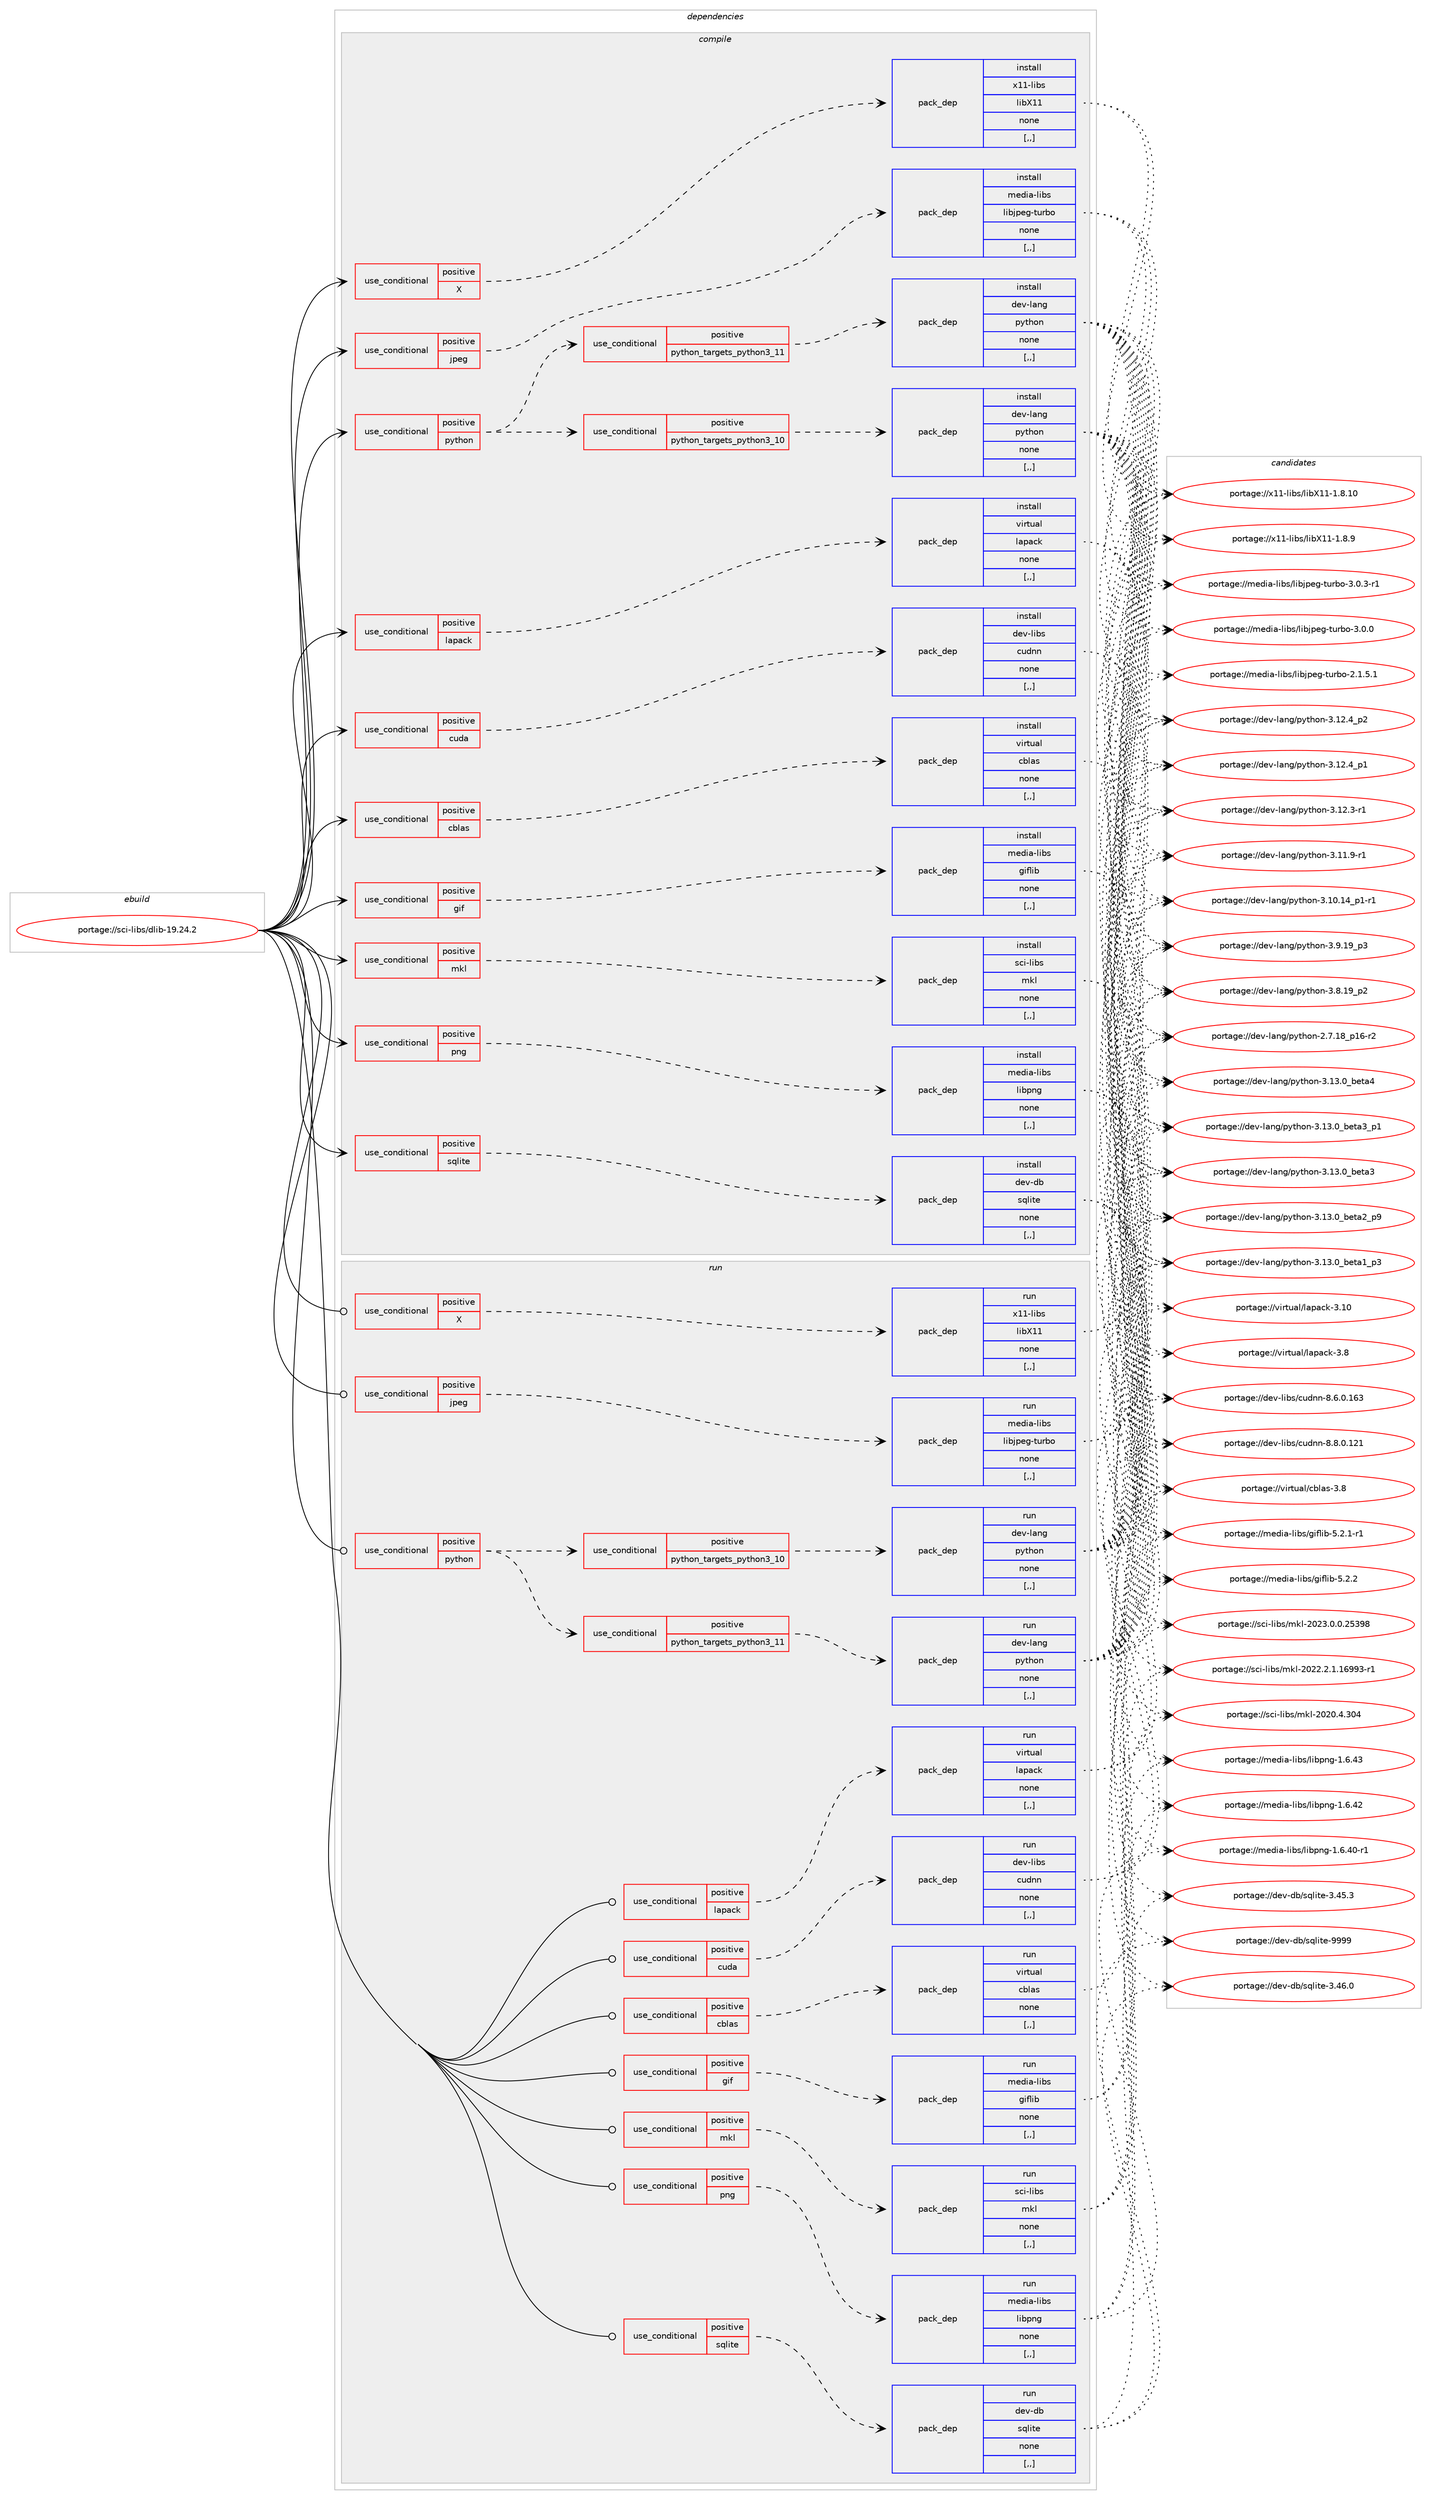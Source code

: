 digraph prolog {

# *************
# Graph options
# *************

newrank=true;
concentrate=true;
compound=true;
graph [rankdir=LR,fontname=Helvetica,fontsize=10,ranksep=1.5];#, ranksep=2.5, nodesep=0.2];
edge  [arrowhead=vee];
node  [fontname=Helvetica,fontsize=10];

# **********
# The ebuild
# **********

subgraph cluster_leftcol {
color=gray;
label=<<i>ebuild</i>>;
id [label="portage://sci-libs/dlib-19.24.2", color=red, width=4, href="../sci-libs/dlib-19.24.2.svg"];
}

# ****************
# The dependencies
# ****************

subgraph cluster_midcol {
color=gray;
label=<<i>dependencies</i>>;
subgraph cluster_compile {
fillcolor="#eeeeee";
style=filled;
label=<<i>compile</i>>;
subgraph cond106077 {
dependency401581 [label=<<TABLE BORDER="0" CELLBORDER="1" CELLSPACING="0" CELLPADDING="4"><TR><TD ROWSPAN="3" CELLPADDING="10">use_conditional</TD></TR><TR><TD>positive</TD></TR><TR><TD>X</TD></TR></TABLE>>, shape=none, color=red];
subgraph pack292654 {
dependency401582 [label=<<TABLE BORDER="0" CELLBORDER="1" CELLSPACING="0" CELLPADDING="4" WIDTH="220"><TR><TD ROWSPAN="6" CELLPADDING="30">pack_dep</TD></TR><TR><TD WIDTH="110">install</TD></TR><TR><TD>x11-libs</TD></TR><TR><TD>libX11</TD></TR><TR><TD>none</TD></TR><TR><TD>[,,]</TD></TR></TABLE>>, shape=none, color=blue];
}
dependency401581:e -> dependency401582:w [weight=20,style="dashed",arrowhead="vee"];
}
id:e -> dependency401581:w [weight=20,style="solid",arrowhead="vee"];
subgraph cond106078 {
dependency401583 [label=<<TABLE BORDER="0" CELLBORDER="1" CELLSPACING="0" CELLPADDING="4"><TR><TD ROWSPAN="3" CELLPADDING="10">use_conditional</TD></TR><TR><TD>positive</TD></TR><TR><TD>cblas</TD></TR></TABLE>>, shape=none, color=red];
subgraph pack292655 {
dependency401584 [label=<<TABLE BORDER="0" CELLBORDER="1" CELLSPACING="0" CELLPADDING="4" WIDTH="220"><TR><TD ROWSPAN="6" CELLPADDING="30">pack_dep</TD></TR><TR><TD WIDTH="110">install</TD></TR><TR><TD>virtual</TD></TR><TR><TD>cblas</TD></TR><TR><TD>none</TD></TR><TR><TD>[,,]</TD></TR></TABLE>>, shape=none, color=blue];
}
dependency401583:e -> dependency401584:w [weight=20,style="dashed",arrowhead="vee"];
}
id:e -> dependency401583:w [weight=20,style="solid",arrowhead="vee"];
subgraph cond106079 {
dependency401585 [label=<<TABLE BORDER="0" CELLBORDER="1" CELLSPACING="0" CELLPADDING="4"><TR><TD ROWSPAN="3" CELLPADDING="10">use_conditional</TD></TR><TR><TD>positive</TD></TR><TR><TD>cuda</TD></TR></TABLE>>, shape=none, color=red];
subgraph pack292656 {
dependency401586 [label=<<TABLE BORDER="0" CELLBORDER="1" CELLSPACING="0" CELLPADDING="4" WIDTH="220"><TR><TD ROWSPAN="6" CELLPADDING="30">pack_dep</TD></TR><TR><TD WIDTH="110">install</TD></TR><TR><TD>dev-libs</TD></TR><TR><TD>cudnn</TD></TR><TR><TD>none</TD></TR><TR><TD>[,,]</TD></TR></TABLE>>, shape=none, color=blue];
}
dependency401585:e -> dependency401586:w [weight=20,style="dashed",arrowhead="vee"];
}
id:e -> dependency401585:w [weight=20,style="solid",arrowhead="vee"];
subgraph cond106080 {
dependency401587 [label=<<TABLE BORDER="0" CELLBORDER="1" CELLSPACING="0" CELLPADDING="4"><TR><TD ROWSPAN="3" CELLPADDING="10">use_conditional</TD></TR><TR><TD>positive</TD></TR><TR><TD>gif</TD></TR></TABLE>>, shape=none, color=red];
subgraph pack292657 {
dependency401588 [label=<<TABLE BORDER="0" CELLBORDER="1" CELLSPACING="0" CELLPADDING="4" WIDTH="220"><TR><TD ROWSPAN="6" CELLPADDING="30">pack_dep</TD></TR><TR><TD WIDTH="110">install</TD></TR><TR><TD>media-libs</TD></TR><TR><TD>giflib</TD></TR><TR><TD>none</TD></TR><TR><TD>[,,]</TD></TR></TABLE>>, shape=none, color=blue];
}
dependency401587:e -> dependency401588:w [weight=20,style="dashed",arrowhead="vee"];
}
id:e -> dependency401587:w [weight=20,style="solid",arrowhead="vee"];
subgraph cond106081 {
dependency401589 [label=<<TABLE BORDER="0" CELLBORDER="1" CELLSPACING="0" CELLPADDING="4"><TR><TD ROWSPAN="3" CELLPADDING="10">use_conditional</TD></TR><TR><TD>positive</TD></TR><TR><TD>jpeg</TD></TR></TABLE>>, shape=none, color=red];
subgraph pack292658 {
dependency401590 [label=<<TABLE BORDER="0" CELLBORDER="1" CELLSPACING="0" CELLPADDING="4" WIDTH="220"><TR><TD ROWSPAN="6" CELLPADDING="30">pack_dep</TD></TR><TR><TD WIDTH="110">install</TD></TR><TR><TD>media-libs</TD></TR><TR><TD>libjpeg-turbo</TD></TR><TR><TD>none</TD></TR><TR><TD>[,,]</TD></TR></TABLE>>, shape=none, color=blue];
}
dependency401589:e -> dependency401590:w [weight=20,style="dashed",arrowhead="vee"];
}
id:e -> dependency401589:w [weight=20,style="solid",arrowhead="vee"];
subgraph cond106082 {
dependency401591 [label=<<TABLE BORDER="0" CELLBORDER="1" CELLSPACING="0" CELLPADDING="4"><TR><TD ROWSPAN="3" CELLPADDING="10">use_conditional</TD></TR><TR><TD>positive</TD></TR><TR><TD>lapack</TD></TR></TABLE>>, shape=none, color=red];
subgraph pack292659 {
dependency401592 [label=<<TABLE BORDER="0" CELLBORDER="1" CELLSPACING="0" CELLPADDING="4" WIDTH="220"><TR><TD ROWSPAN="6" CELLPADDING="30">pack_dep</TD></TR><TR><TD WIDTH="110">install</TD></TR><TR><TD>virtual</TD></TR><TR><TD>lapack</TD></TR><TR><TD>none</TD></TR><TR><TD>[,,]</TD></TR></TABLE>>, shape=none, color=blue];
}
dependency401591:e -> dependency401592:w [weight=20,style="dashed",arrowhead="vee"];
}
id:e -> dependency401591:w [weight=20,style="solid",arrowhead="vee"];
subgraph cond106083 {
dependency401593 [label=<<TABLE BORDER="0" CELLBORDER="1" CELLSPACING="0" CELLPADDING="4"><TR><TD ROWSPAN="3" CELLPADDING="10">use_conditional</TD></TR><TR><TD>positive</TD></TR><TR><TD>mkl</TD></TR></TABLE>>, shape=none, color=red];
subgraph pack292660 {
dependency401594 [label=<<TABLE BORDER="0" CELLBORDER="1" CELLSPACING="0" CELLPADDING="4" WIDTH="220"><TR><TD ROWSPAN="6" CELLPADDING="30">pack_dep</TD></TR><TR><TD WIDTH="110">install</TD></TR><TR><TD>sci-libs</TD></TR><TR><TD>mkl</TD></TR><TR><TD>none</TD></TR><TR><TD>[,,]</TD></TR></TABLE>>, shape=none, color=blue];
}
dependency401593:e -> dependency401594:w [weight=20,style="dashed",arrowhead="vee"];
}
id:e -> dependency401593:w [weight=20,style="solid",arrowhead="vee"];
subgraph cond106084 {
dependency401595 [label=<<TABLE BORDER="0" CELLBORDER="1" CELLSPACING="0" CELLPADDING="4"><TR><TD ROWSPAN="3" CELLPADDING="10">use_conditional</TD></TR><TR><TD>positive</TD></TR><TR><TD>png</TD></TR></TABLE>>, shape=none, color=red];
subgraph pack292661 {
dependency401596 [label=<<TABLE BORDER="0" CELLBORDER="1" CELLSPACING="0" CELLPADDING="4" WIDTH="220"><TR><TD ROWSPAN="6" CELLPADDING="30">pack_dep</TD></TR><TR><TD WIDTH="110">install</TD></TR><TR><TD>media-libs</TD></TR><TR><TD>libpng</TD></TR><TR><TD>none</TD></TR><TR><TD>[,,]</TD></TR></TABLE>>, shape=none, color=blue];
}
dependency401595:e -> dependency401596:w [weight=20,style="dashed",arrowhead="vee"];
}
id:e -> dependency401595:w [weight=20,style="solid",arrowhead="vee"];
subgraph cond106085 {
dependency401597 [label=<<TABLE BORDER="0" CELLBORDER="1" CELLSPACING="0" CELLPADDING="4"><TR><TD ROWSPAN="3" CELLPADDING="10">use_conditional</TD></TR><TR><TD>positive</TD></TR><TR><TD>python</TD></TR></TABLE>>, shape=none, color=red];
subgraph cond106086 {
dependency401598 [label=<<TABLE BORDER="0" CELLBORDER="1" CELLSPACING="0" CELLPADDING="4"><TR><TD ROWSPAN="3" CELLPADDING="10">use_conditional</TD></TR><TR><TD>positive</TD></TR><TR><TD>python_targets_python3_10</TD></TR></TABLE>>, shape=none, color=red];
subgraph pack292662 {
dependency401599 [label=<<TABLE BORDER="0" CELLBORDER="1" CELLSPACING="0" CELLPADDING="4" WIDTH="220"><TR><TD ROWSPAN="6" CELLPADDING="30">pack_dep</TD></TR><TR><TD WIDTH="110">install</TD></TR><TR><TD>dev-lang</TD></TR><TR><TD>python</TD></TR><TR><TD>none</TD></TR><TR><TD>[,,]</TD></TR></TABLE>>, shape=none, color=blue];
}
dependency401598:e -> dependency401599:w [weight=20,style="dashed",arrowhead="vee"];
}
dependency401597:e -> dependency401598:w [weight=20,style="dashed",arrowhead="vee"];
subgraph cond106087 {
dependency401600 [label=<<TABLE BORDER="0" CELLBORDER="1" CELLSPACING="0" CELLPADDING="4"><TR><TD ROWSPAN="3" CELLPADDING="10">use_conditional</TD></TR><TR><TD>positive</TD></TR><TR><TD>python_targets_python3_11</TD></TR></TABLE>>, shape=none, color=red];
subgraph pack292663 {
dependency401601 [label=<<TABLE BORDER="0" CELLBORDER="1" CELLSPACING="0" CELLPADDING="4" WIDTH="220"><TR><TD ROWSPAN="6" CELLPADDING="30">pack_dep</TD></TR><TR><TD WIDTH="110">install</TD></TR><TR><TD>dev-lang</TD></TR><TR><TD>python</TD></TR><TR><TD>none</TD></TR><TR><TD>[,,]</TD></TR></TABLE>>, shape=none, color=blue];
}
dependency401600:e -> dependency401601:w [weight=20,style="dashed",arrowhead="vee"];
}
dependency401597:e -> dependency401600:w [weight=20,style="dashed",arrowhead="vee"];
}
id:e -> dependency401597:w [weight=20,style="solid",arrowhead="vee"];
subgraph cond106088 {
dependency401602 [label=<<TABLE BORDER="0" CELLBORDER="1" CELLSPACING="0" CELLPADDING="4"><TR><TD ROWSPAN="3" CELLPADDING="10">use_conditional</TD></TR><TR><TD>positive</TD></TR><TR><TD>sqlite</TD></TR></TABLE>>, shape=none, color=red];
subgraph pack292664 {
dependency401603 [label=<<TABLE BORDER="0" CELLBORDER="1" CELLSPACING="0" CELLPADDING="4" WIDTH="220"><TR><TD ROWSPAN="6" CELLPADDING="30">pack_dep</TD></TR><TR><TD WIDTH="110">install</TD></TR><TR><TD>dev-db</TD></TR><TR><TD>sqlite</TD></TR><TR><TD>none</TD></TR><TR><TD>[,,]</TD></TR></TABLE>>, shape=none, color=blue];
}
dependency401602:e -> dependency401603:w [weight=20,style="dashed",arrowhead="vee"];
}
id:e -> dependency401602:w [weight=20,style="solid",arrowhead="vee"];
}
subgraph cluster_compileandrun {
fillcolor="#eeeeee";
style=filled;
label=<<i>compile and run</i>>;
}
subgraph cluster_run {
fillcolor="#eeeeee";
style=filled;
label=<<i>run</i>>;
subgraph cond106089 {
dependency401604 [label=<<TABLE BORDER="0" CELLBORDER="1" CELLSPACING="0" CELLPADDING="4"><TR><TD ROWSPAN="3" CELLPADDING="10">use_conditional</TD></TR><TR><TD>positive</TD></TR><TR><TD>X</TD></TR></TABLE>>, shape=none, color=red];
subgraph pack292665 {
dependency401605 [label=<<TABLE BORDER="0" CELLBORDER="1" CELLSPACING="0" CELLPADDING="4" WIDTH="220"><TR><TD ROWSPAN="6" CELLPADDING="30">pack_dep</TD></TR><TR><TD WIDTH="110">run</TD></TR><TR><TD>x11-libs</TD></TR><TR><TD>libX11</TD></TR><TR><TD>none</TD></TR><TR><TD>[,,]</TD></TR></TABLE>>, shape=none, color=blue];
}
dependency401604:e -> dependency401605:w [weight=20,style="dashed",arrowhead="vee"];
}
id:e -> dependency401604:w [weight=20,style="solid",arrowhead="odot"];
subgraph cond106090 {
dependency401606 [label=<<TABLE BORDER="0" CELLBORDER="1" CELLSPACING="0" CELLPADDING="4"><TR><TD ROWSPAN="3" CELLPADDING="10">use_conditional</TD></TR><TR><TD>positive</TD></TR><TR><TD>cblas</TD></TR></TABLE>>, shape=none, color=red];
subgraph pack292666 {
dependency401607 [label=<<TABLE BORDER="0" CELLBORDER="1" CELLSPACING="0" CELLPADDING="4" WIDTH="220"><TR><TD ROWSPAN="6" CELLPADDING="30">pack_dep</TD></TR><TR><TD WIDTH="110">run</TD></TR><TR><TD>virtual</TD></TR><TR><TD>cblas</TD></TR><TR><TD>none</TD></TR><TR><TD>[,,]</TD></TR></TABLE>>, shape=none, color=blue];
}
dependency401606:e -> dependency401607:w [weight=20,style="dashed",arrowhead="vee"];
}
id:e -> dependency401606:w [weight=20,style="solid",arrowhead="odot"];
subgraph cond106091 {
dependency401608 [label=<<TABLE BORDER="0" CELLBORDER="1" CELLSPACING="0" CELLPADDING="4"><TR><TD ROWSPAN="3" CELLPADDING="10">use_conditional</TD></TR><TR><TD>positive</TD></TR><TR><TD>cuda</TD></TR></TABLE>>, shape=none, color=red];
subgraph pack292667 {
dependency401609 [label=<<TABLE BORDER="0" CELLBORDER="1" CELLSPACING="0" CELLPADDING="4" WIDTH="220"><TR><TD ROWSPAN="6" CELLPADDING="30">pack_dep</TD></TR><TR><TD WIDTH="110">run</TD></TR><TR><TD>dev-libs</TD></TR><TR><TD>cudnn</TD></TR><TR><TD>none</TD></TR><TR><TD>[,,]</TD></TR></TABLE>>, shape=none, color=blue];
}
dependency401608:e -> dependency401609:w [weight=20,style="dashed",arrowhead="vee"];
}
id:e -> dependency401608:w [weight=20,style="solid",arrowhead="odot"];
subgraph cond106092 {
dependency401610 [label=<<TABLE BORDER="0" CELLBORDER="1" CELLSPACING="0" CELLPADDING="4"><TR><TD ROWSPAN="3" CELLPADDING="10">use_conditional</TD></TR><TR><TD>positive</TD></TR><TR><TD>gif</TD></TR></TABLE>>, shape=none, color=red];
subgraph pack292668 {
dependency401611 [label=<<TABLE BORDER="0" CELLBORDER="1" CELLSPACING="0" CELLPADDING="4" WIDTH="220"><TR><TD ROWSPAN="6" CELLPADDING="30">pack_dep</TD></TR><TR><TD WIDTH="110">run</TD></TR><TR><TD>media-libs</TD></TR><TR><TD>giflib</TD></TR><TR><TD>none</TD></TR><TR><TD>[,,]</TD></TR></TABLE>>, shape=none, color=blue];
}
dependency401610:e -> dependency401611:w [weight=20,style="dashed",arrowhead="vee"];
}
id:e -> dependency401610:w [weight=20,style="solid",arrowhead="odot"];
subgraph cond106093 {
dependency401612 [label=<<TABLE BORDER="0" CELLBORDER="1" CELLSPACING="0" CELLPADDING="4"><TR><TD ROWSPAN="3" CELLPADDING="10">use_conditional</TD></TR><TR><TD>positive</TD></TR><TR><TD>jpeg</TD></TR></TABLE>>, shape=none, color=red];
subgraph pack292669 {
dependency401613 [label=<<TABLE BORDER="0" CELLBORDER="1" CELLSPACING="0" CELLPADDING="4" WIDTH="220"><TR><TD ROWSPAN="6" CELLPADDING="30">pack_dep</TD></TR><TR><TD WIDTH="110">run</TD></TR><TR><TD>media-libs</TD></TR><TR><TD>libjpeg-turbo</TD></TR><TR><TD>none</TD></TR><TR><TD>[,,]</TD></TR></TABLE>>, shape=none, color=blue];
}
dependency401612:e -> dependency401613:w [weight=20,style="dashed",arrowhead="vee"];
}
id:e -> dependency401612:w [weight=20,style="solid",arrowhead="odot"];
subgraph cond106094 {
dependency401614 [label=<<TABLE BORDER="0" CELLBORDER="1" CELLSPACING="0" CELLPADDING="4"><TR><TD ROWSPAN="3" CELLPADDING="10">use_conditional</TD></TR><TR><TD>positive</TD></TR><TR><TD>lapack</TD></TR></TABLE>>, shape=none, color=red];
subgraph pack292670 {
dependency401615 [label=<<TABLE BORDER="0" CELLBORDER="1" CELLSPACING="0" CELLPADDING="4" WIDTH="220"><TR><TD ROWSPAN="6" CELLPADDING="30">pack_dep</TD></TR><TR><TD WIDTH="110">run</TD></TR><TR><TD>virtual</TD></TR><TR><TD>lapack</TD></TR><TR><TD>none</TD></TR><TR><TD>[,,]</TD></TR></TABLE>>, shape=none, color=blue];
}
dependency401614:e -> dependency401615:w [weight=20,style="dashed",arrowhead="vee"];
}
id:e -> dependency401614:w [weight=20,style="solid",arrowhead="odot"];
subgraph cond106095 {
dependency401616 [label=<<TABLE BORDER="0" CELLBORDER="1" CELLSPACING="0" CELLPADDING="4"><TR><TD ROWSPAN="3" CELLPADDING="10">use_conditional</TD></TR><TR><TD>positive</TD></TR><TR><TD>mkl</TD></TR></TABLE>>, shape=none, color=red];
subgraph pack292671 {
dependency401617 [label=<<TABLE BORDER="0" CELLBORDER="1" CELLSPACING="0" CELLPADDING="4" WIDTH="220"><TR><TD ROWSPAN="6" CELLPADDING="30">pack_dep</TD></TR><TR><TD WIDTH="110">run</TD></TR><TR><TD>sci-libs</TD></TR><TR><TD>mkl</TD></TR><TR><TD>none</TD></TR><TR><TD>[,,]</TD></TR></TABLE>>, shape=none, color=blue];
}
dependency401616:e -> dependency401617:w [weight=20,style="dashed",arrowhead="vee"];
}
id:e -> dependency401616:w [weight=20,style="solid",arrowhead="odot"];
subgraph cond106096 {
dependency401618 [label=<<TABLE BORDER="0" CELLBORDER="1" CELLSPACING="0" CELLPADDING="4"><TR><TD ROWSPAN="3" CELLPADDING="10">use_conditional</TD></TR><TR><TD>positive</TD></TR><TR><TD>png</TD></TR></TABLE>>, shape=none, color=red];
subgraph pack292672 {
dependency401619 [label=<<TABLE BORDER="0" CELLBORDER="1" CELLSPACING="0" CELLPADDING="4" WIDTH="220"><TR><TD ROWSPAN="6" CELLPADDING="30">pack_dep</TD></TR><TR><TD WIDTH="110">run</TD></TR><TR><TD>media-libs</TD></TR><TR><TD>libpng</TD></TR><TR><TD>none</TD></TR><TR><TD>[,,]</TD></TR></TABLE>>, shape=none, color=blue];
}
dependency401618:e -> dependency401619:w [weight=20,style="dashed",arrowhead="vee"];
}
id:e -> dependency401618:w [weight=20,style="solid",arrowhead="odot"];
subgraph cond106097 {
dependency401620 [label=<<TABLE BORDER="0" CELLBORDER="1" CELLSPACING="0" CELLPADDING="4"><TR><TD ROWSPAN="3" CELLPADDING="10">use_conditional</TD></TR><TR><TD>positive</TD></TR><TR><TD>python</TD></TR></TABLE>>, shape=none, color=red];
subgraph cond106098 {
dependency401621 [label=<<TABLE BORDER="0" CELLBORDER="1" CELLSPACING="0" CELLPADDING="4"><TR><TD ROWSPAN="3" CELLPADDING="10">use_conditional</TD></TR><TR><TD>positive</TD></TR><TR><TD>python_targets_python3_10</TD></TR></TABLE>>, shape=none, color=red];
subgraph pack292673 {
dependency401622 [label=<<TABLE BORDER="0" CELLBORDER="1" CELLSPACING="0" CELLPADDING="4" WIDTH="220"><TR><TD ROWSPAN="6" CELLPADDING="30">pack_dep</TD></TR><TR><TD WIDTH="110">run</TD></TR><TR><TD>dev-lang</TD></TR><TR><TD>python</TD></TR><TR><TD>none</TD></TR><TR><TD>[,,]</TD></TR></TABLE>>, shape=none, color=blue];
}
dependency401621:e -> dependency401622:w [weight=20,style="dashed",arrowhead="vee"];
}
dependency401620:e -> dependency401621:w [weight=20,style="dashed",arrowhead="vee"];
subgraph cond106099 {
dependency401623 [label=<<TABLE BORDER="0" CELLBORDER="1" CELLSPACING="0" CELLPADDING="4"><TR><TD ROWSPAN="3" CELLPADDING="10">use_conditional</TD></TR><TR><TD>positive</TD></TR><TR><TD>python_targets_python3_11</TD></TR></TABLE>>, shape=none, color=red];
subgraph pack292674 {
dependency401624 [label=<<TABLE BORDER="0" CELLBORDER="1" CELLSPACING="0" CELLPADDING="4" WIDTH="220"><TR><TD ROWSPAN="6" CELLPADDING="30">pack_dep</TD></TR><TR><TD WIDTH="110">run</TD></TR><TR><TD>dev-lang</TD></TR><TR><TD>python</TD></TR><TR><TD>none</TD></TR><TR><TD>[,,]</TD></TR></TABLE>>, shape=none, color=blue];
}
dependency401623:e -> dependency401624:w [weight=20,style="dashed",arrowhead="vee"];
}
dependency401620:e -> dependency401623:w [weight=20,style="dashed",arrowhead="vee"];
}
id:e -> dependency401620:w [weight=20,style="solid",arrowhead="odot"];
subgraph cond106100 {
dependency401625 [label=<<TABLE BORDER="0" CELLBORDER="1" CELLSPACING="0" CELLPADDING="4"><TR><TD ROWSPAN="3" CELLPADDING="10">use_conditional</TD></TR><TR><TD>positive</TD></TR><TR><TD>sqlite</TD></TR></TABLE>>, shape=none, color=red];
subgraph pack292675 {
dependency401626 [label=<<TABLE BORDER="0" CELLBORDER="1" CELLSPACING="0" CELLPADDING="4" WIDTH="220"><TR><TD ROWSPAN="6" CELLPADDING="30">pack_dep</TD></TR><TR><TD WIDTH="110">run</TD></TR><TR><TD>dev-db</TD></TR><TR><TD>sqlite</TD></TR><TR><TD>none</TD></TR><TR><TD>[,,]</TD></TR></TABLE>>, shape=none, color=blue];
}
dependency401625:e -> dependency401626:w [weight=20,style="dashed",arrowhead="vee"];
}
id:e -> dependency401625:w [weight=20,style="solid",arrowhead="odot"];
}
}

# **************
# The candidates
# **************

subgraph cluster_choices {
rank=same;
color=gray;
label=<<i>candidates</i>>;

subgraph choice292654 {
color=black;
nodesep=1;
choice12049494510810598115471081059888494945494656464948 [label="portage://x11-libs/libX11-1.8.10", color=red, width=4,href="../x11-libs/libX11-1.8.10.svg"];
choice120494945108105981154710810598884949454946564657 [label="portage://x11-libs/libX11-1.8.9", color=red, width=4,href="../x11-libs/libX11-1.8.9.svg"];
dependency401582:e -> choice12049494510810598115471081059888494945494656464948:w [style=dotted,weight="100"];
dependency401582:e -> choice120494945108105981154710810598884949454946564657:w [style=dotted,weight="100"];
}
subgraph choice292655 {
color=black;
nodesep=1;
choice118105114116117971084799981089711545514656 [label="portage://virtual/cblas-3.8", color=red, width=4,href="../virtual/cblas-3.8.svg"];
dependency401584:e -> choice118105114116117971084799981089711545514656:w [style=dotted,weight="100"];
}
subgraph choice292656 {
color=black;
nodesep=1;
choice1001011184510810598115479911710011011045564656464846495049 [label="portage://dev-libs/cudnn-8.8.0.121", color=red, width=4,href="../dev-libs/cudnn-8.8.0.121.svg"];
choice1001011184510810598115479911710011011045564654464846495451 [label="portage://dev-libs/cudnn-8.6.0.163", color=red, width=4,href="../dev-libs/cudnn-8.6.0.163.svg"];
dependency401586:e -> choice1001011184510810598115479911710011011045564656464846495049:w [style=dotted,weight="100"];
dependency401586:e -> choice1001011184510810598115479911710011011045564654464846495451:w [style=dotted,weight="100"];
}
subgraph choice292657 {
color=black;
nodesep=1;
choice1091011001059745108105981154710310510210810598455346504650 [label="portage://media-libs/giflib-5.2.2", color=red, width=4,href="../media-libs/giflib-5.2.2.svg"];
choice10910110010597451081059811547103105102108105984553465046494511449 [label="portage://media-libs/giflib-5.2.1-r1", color=red, width=4,href="../media-libs/giflib-5.2.1-r1.svg"];
dependency401588:e -> choice1091011001059745108105981154710310510210810598455346504650:w [style=dotted,weight="100"];
dependency401588:e -> choice10910110010597451081059811547103105102108105984553465046494511449:w [style=dotted,weight="100"];
}
subgraph choice292658 {
color=black;
nodesep=1;
choice109101100105974510810598115471081059810611210110345116117114981114551464846514511449 [label="portage://media-libs/libjpeg-turbo-3.0.3-r1", color=red, width=4,href="../media-libs/libjpeg-turbo-3.0.3-r1.svg"];
choice10910110010597451081059811547108105981061121011034511611711498111455146484648 [label="portage://media-libs/libjpeg-turbo-3.0.0", color=red, width=4,href="../media-libs/libjpeg-turbo-3.0.0.svg"];
choice109101100105974510810598115471081059810611210110345116117114981114550464946534649 [label="portage://media-libs/libjpeg-turbo-2.1.5.1", color=red, width=4,href="../media-libs/libjpeg-turbo-2.1.5.1.svg"];
dependency401590:e -> choice109101100105974510810598115471081059810611210110345116117114981114551464846514511449:w [style=dotted,weight="100"];
dependency401590:e -> choice10910110010597451081059811547108105981061121011034511611711498111455146484648:w [style=dotted,weight="100"];
dependency401590:e -> choice109101100105974510810598115471081059810611210110345116117114981114550464946534649:w [style=dotted,weight="100"];
}
subgraph choice292659 {
color=black;
nodesep=1;
choice11810511411611797108471089711297991074551464948 [label="portage://virtual/lapack-3.10", color=red, width=4,href="../virtual/lapack-3.10.svg"];
choice118105114116117971084710897112979910745514656 [label="portage://virtual/lapack-3.8", color=red, width=4,href="../virtual/lapack-3.8.svg"];
dependency401592:e -> choice11810511411611797108471089711297991074551464948:w [style=dotted,weight="100"];
dependency401592:e -> choice118105114116117971084710897112979910745514656:w [style=dotted,weight="100"];
}
subgraph choice292660 {
color=black;
nodesep=1;
choice11599105451081059811547109107108455048505146484648465053515756 [label="portage://sci-libs/mkl-2023.0.0.25398", color=red, width=4,href="../sci-libs/mkl-2023.0.0.25398.svg"];
choice115991054510810598115471091071084550485050465046494649545757514511449 [label="portage://sci-libs/mkl-2022.2.1.16993-r1", color=red, width=4,href="../sci-libs/mkl-2022.2.1.16993-r1.svg"];
choice115991054510810598115471091071084550485048465246514852 [label="portage://sci-libs/mkl-2020.4.304", color=red, width=4,href="../sci-libs/mkl-2020.4.304.svg"];
dependency401594:e -> choice11599105451081059811547109107108455048505146484648465053515756:w [style=dotted,weight="100"];
dependency401594:e -> choice115991054510810598115471091071084550485050465046494649545757514511449:w [style=dotted,weight="100"];
dependency401594:e -> choice115991054510810598115471091071084550485048465246514852:w [style=dotted,weight="100"];
}
subgraph choice292661 {
color=black;
nodesep=1;
choice109101100105974510810598115471081059811211010345494654465251 [label="portage://media-libs/libpng-1.6.43", color=red, width=4,href="../media-libs/libpng-1.6.43.svg"];
choice109101100105974510810598115471081059811211010345494654465250 [label="portage://media-libs/libpng-1.6.42", color=red, width=4,href="../media-libs/libpng-1.6.42.svg"];
choice1091011001059745108105981154710810598112110103454946544652484511449 [label="portage://media-libs/libpng-1.6.40-r1", color=red, width=4,href="../media-libs/libpng-1.6.40-r1.svg"];
dependency401596:e -> choice109101100105974510810598115471081059811211010345494654465251:w [style=dotted,weight="100"];
dependency401596:e -> choice109101100105974510810598115471081059811211010345494654465250:w [style=dotted,weight="100"];
dependency401596:e -> choice1091011001059745108105981154710810598112110103454946544652484511449:w [style=dotted,weight="100"];
}
subgraph choice292662 {
color=black;
nodesep=1;
choice1001011184510897110103471121211161041111104551464951464895981011169752 [label="portage://dev-lang/python-3.13.0_beta4", color=red, width=4,href="../dev-lang/python-3.13.0_beta4.svg"];
choice10010111845108971101034711212111610411111045514649514648959810111697519511249 [label="portage://dev-lang/python-3.13.0_beta3_p1", color=red, width=4,href="../dev-lang/python-3.13.0_beta3_p1.svg"];
choice1001011184510897110103471121211161041111104551464951464895981011169751 [label="portage://dev-lang/python-3.13.0_beta3", color=red, width=4,href="../dev-lang/python-3.13.0_beta3.svg"];
choice10010111845108971101034711212111610411111045514649514648959810111697509511257 [label="portage://dev-lang/python-3.13.0_beta2_p9", color=red, width=4,href="../dev-lang/python-3.13.0_beta2_p9.svg"];
choice10010111845108971101034711212111610411111045514649514648959810111697499511251 [label="portage://dev-lang/python-3.13.0_beta1_p3", color=red, width=4,href="../dev-lang/python-3.13.0_beta1_p3.svg"];
choice100101118451089711010347112121116104111110455146495046529511250 [label="portage://dev-lang/python-3.12.4_p2", color=red, width=4,href="../dev-lang/python-3.12.4_p2.svg"];
choice100101118451089711010347112121116104111110455146495046529511249 [label="portage://dev-lang/python-3.12.4_p1", color=red, width=4,href="../dev-lang/python-3.12.4_p1.svg"];
choice100101118451089711010347112121116104111110455146495046514511449 [label="portage://dev-lang/python-3.12.3-r1", color=red, width=4,href="../dev-lang/python-3.12.3-r1.svg"];
choice100101118451089711010347112121116104111110455146494946574511449 [label="portage://dev-lang/python-3.11.9-r1", color=red, width=4,href="../dev-lang/python-3.11.9-r1.svg"];
choice100101118451089711010347112121116104111110455146494846495295112494511449 [label="portage://dev-lang/python-3.10.14_p1-r1", color=red, width=4,href="../dev-lang/python-3.10.14_p1-r1.svg"];
choice100101118451089711010347112121116104111110455146574649579511251 [label="portage://dev-lang/python-3.9.19_p3", color=red, width=4,href="../dev-lang/python-3.9.19_p3.svg"];
choice100101118451089711010347112121116104111110455146564649579511250 [label="portage://dev-lang/python-3.8.19_p2", color=red, width=4,href="../dev-lang/python-3.8.19_p2.svg"];
choice100101118451089711010347112121116104111110455046554649569511249544511450 [label="portage://dev-lang/python-2.7.18_p16-r2", color=red, width=4,href="../dev-lang/python-2.7.18_p16-r2.svg"];
dependency401599:e -> choice1001011184510897110103471121211161041111104551464951464895981011169752:w [style=dotted,weight="100"];
dependency401599:e -> choice10010111845108971101034711212111610411111045514649514648959810111697519511249:w [style=dotted,weight="100"];
dependency401599:e -> choice1001011184510897110103471121211161041111104551464951464895981011169751:w [style=dotted,weight="100"];
dependency401599:e -> choice10010111845108971101034711212111610411111045514649514648959810111697509511257:w [style=dotted,weight="100"];
dependency401599:e -> choice10010111845108971101034711212111610411111045514649514648959810111697499511251:w [style=dotted,weight="100"];
dependency401599:e -> choice100101118451089711010347112121116104111110455146495046529511250:w [style=dotted,weight="100"];
dependency401599:e -> choice100101118451089711010347112121116104111110455146495046529511249:w [style=dotted,weight="100"];
dependency401599:e -> choice100101118451089711010347112121116104111110455146495046514511449:w [style=dotted,weight="100"];
dependency401599:e -> choice100101118451089711010347112121116104111110455146494946574511449:w [style=dotted,weight="100"];
dependency401599:e -> choice100101118451089711010347112121116104111110455146494846495295112494511449:w [style=dotted,weight="100"];
dependency401599:e -> choice100101118451089711010347112121116104111110455146574649579511251:w [style=dotted,weight="100"];
dependency401599:e -> choice100101118451089711010347112121116104111110455146564649579511250:w [style=dotted,weight="100"];
dependency401599:e -> choice100101118451089711010347112121116104111110455046554649569511249544511450:w [style=dotted,weight="100"];
}
subgraph choice292663 {
color=black;
nodesep=1;
choice1001011184510897110103471121211161041111104551464951464895981011169752 [label="portage://dev-lang/python-3.13.0_beta4", color=red, width=4,href="../dev-lang/python-3.13.0_beta4.svg"];
choice10010111845108971101034711212111610411111045514649514648959810111697519511249 [label="portage://dev-lang/python-3.13.0_beta3_p1", color=red, width=4,href="../dev-lang/python-3.13.0_beta3_p1.svg"];
choice1001011184510897110103471121211161041111104551464951464895981011169751 [label="portage://dev-lang/python-3.13.0_beta3", color=red, width=4,href="../dev-lang/python-3.13.0_beta3.svg"];
choice10010111845108971101034711212111610411111045514649514648959810111697509511257 [label="portage://dev-lang/python-3.13.0_beta2_p9", color=red, width=4,href="../dev-lang/python-3.13.0_beta2_p9.svg"];
choice10010111845108971101034711212111610411111045514649514648959810111697499511251 [label="portage://dev-lang/python-3.13.0_beta1_p3", color=red, width=4,href="../dev-lang/python-3.13.0_beta1_p3.svg"];
choice100101118451089711010347112121116104111110455146495046529511250 [label="portage://dev-lang/python-3.12.4_p2", color=red, width=4,href="../dev-lang/python-3.12.4_p2.svg"];
choice100101118451089711010347112121116104111110455146495046529511249 [label="portage://dev-lang/python-3.12.4_p1", color=red, width=4,href="../dev-lang/python-3.12.4_p1.svg"];
choice100101118451089711010347112121116104111110455146495046514511449 [label="portage://dev-lang/python-3.12.3-r1", color=red, width=4,href="../dev-lang/python-3.12.3-r1.svg"];
choice100101118451089711010347112121116104111110455146494946574511449 [label="portage://dev-lang/python-3.11.9-r1", color=red, width=4,href="../dev-lang/python-3.11.9-r1.svg"];
choice100101118451089711010347112121116104111110455146494846495295112494511449 [label="portage://dev-lang/python-3.10.14_p1-r1", color=red, width=4,href="../dev-lang/python-3.10.14_p1-r1.svg"];
choice100101118451089711010347112121116104111110455146574649579511251 [label="portage://dev-lang/python-3.9.19_p3", color=red, width=4,href="../dev-lang/python-3.9.19_p3.svg"];
choice100101118451089711010347112121116104111110455146564649579511250 [label="portage://dev-lang/python-3.8.19_p2", color=red, width=4,href="../dev-lang/python-3.8.19_p2.svg"];
choice100101118451089711010347112121116104111110455046554649569511249544511450 [label="portage://dev-lang/python-2.7.18_p16-r2", color=red, width=4,href="../dev-lang/python-2.7.18_p16-r2.svg"];
dependency401601:e -> choice1001011184510897110103471121211161041111104551464951464895981011169752:w [style=dotted,weight="100"];
dependency401601:e -> choice10010111845108971101034711212111610411111045514649514648959810111697519511249:w [style=dotted,weight="100"];
dependency401601:e -> choice1001011184510897110103471121211161041111104551464951464895981011169751:w [style=dotted,weight="100"];
dependency401601:e -> choice10010111845108971101034711212111610411111045514649514648959810111697509511257:w [style=dotted,weight="100"];
dependency401601:e -> choice10010111845108971101034711212111610411111045514649514648959810111697499511251:w [style=dotted,weight="100"];
dependency401601:e -> choice100101118451089711010347112121116104111110455146495046529511250:w [style=dotted,weight="100"];
dependency401601:e -> choice100101118451089711010347112121116104111110455146495046529511249:w [style=dotted,weight="100"];
dependency401601:e -> choice100101118451089711010347112121116104111110455146495046514511449:w [style=dotted,weight="100"];
dependency401601:e -> choice100101118451089711010347112121116104111110455146494946574511449:w [style=dotted,weight="100"];
dependency401601:e -> choice100101118451089711010347112121116104111110455146494846495295112494511449:w [style=dotted,weight="100"];
dependency401601:e -> choice100101118451089711010347112121116104111110455146574649579511251:w [style=dotted,weight="100"];
dependency401601:e -> choice100101118451089711010347112121116104111110455146564649579511250:w [style=dotted,weight="100"];
dependency401601:e -> choice100101118451089711010347112121116104111110455046554649569511249544511450:w [style=dotted,weight="100"];
}
subgraph choice292664 {
color=black;
nodesep=1;
choice1001011184510098471151131081051161014557575757 [label="portage://dev-db/sqlite-9999", color=red, width=4,href="../dev-db/sqlite-9999.svg"];
choice10010111845100984711511310810511610145514652544648 [label="portage://dev-db/sqlite-3.46.0", color=red, width=4,href="../dev-db/sqlite-3.46.0.svg"];
choice10010111845100984711511310810511610145514652534651 [label="portage://dev-db/sqlite-3.45.3", color=red, width=4,href="../dev-db/sqlite-3.45.3.svg"];
dependency401603:e -> choice1001011184510098471151131081051161014557575757:w [style=dotted,weight="100"];
dependency401603:e -> choice10010111845100984711511310810511610145514652544648:w [style=dotted,weight="100"];
dependency401603:e -> choice10010111845100984711511310810511610145514652534651:w [style=dotted,weight="100"];
}
subgraph choice292665 {
color=black;
nodesep=1;
choice12049494510810598115471081059888494945494656464948 [label="portage://x11-libs/libX11-1.8.10", color=red, width=4,href="../x11-libs/libX11-1.8.10.svg"];
choice120494945108105981154710810598884949454946564657 [label="portage://x11-libs/libX11-1.8.9", color=red, width=4,href="../x11-libs/libX11-1.8.9.svg"];
dependency401605:e -> choice12049494510810598115471081059888494945494656464948:w [style=dotted,weight="100"];
dependency401605:e -> choice120494945108105981154710810598884949454946564657:w [style=dotted,weight="100"];
}
subgraph choice292666 {
color=black;
nodesep=1;
choice118105114116117971084799981089711545514656 [label="portage://virtual/cblas-3.8", color=red, width=4,href="../virtual/cblas-3.8.svg"];
dependency401607:e -> choice118105114116117971084799981089711545514656:w [style=dotted,weight="100"];
}
subgraph choice292667 {
color=black;
nodesep=1;
choice1001011184510810598115479911710011011045564656464846495049 [label="portage://dev-libs/cudnn-8.8.0.121", color=red, width=4,href="../dev-libs/cudnn-8.8.0.121.svg"];
choice1001011184510810598115479911710011011045564654464846495451 [label="portage://dev-libs/cudnn-8.6.0.163", color=red, width=4,href="../dev-libs/cudnn-8.6.0.163.svg"];
dependency401609:e -> choice1001011184510810598115479911710011011045564656464846495049:w [style=dotted,weight="100"];
dependency401609:e -> choice1001011184510810598115479911710011011045564654464846495451:w [style=dotted,weight="100"];
}
subgraph choice292668 {
color=black;
nodesep=1;
choice1091011001059745108105981154710310510210810598455346504650 [label="portage://media-libs/giflib-5.2.2", color=red, width=4,href="../media-libs/giflib-5.2.2.svg"];
choice10910110010597451081059811547103105102108105984553465046494511449 [label="portage://media-libs/giflib-5.2.1-r1", color=red, width=4,href="../media-libs/giflib-5.2.1-r1.svg"];
dependency401611:e -> choice1091011001059745108105981154710310510210810598455346504650:w [style=dotted,weight="100"];
dependency401611:e -> choice10910110010597451081059811547103105102108105984553465046494511449:w [style=dotted,weight="100"];
}
subgraph choice292669 {
color=black;
nodesep=1;
choice109101100105974510810598115471081059810611210110345116117114981114551464846514511449 [label="portage://media-libs/libjpeg-turbo-3.0.3-r1", color=red, width=4,href="../media-libs/libjpeg-turbo-3.0.3-r1.svg"];
choice10910110010597451081059811547108105981061121011034511611711498111455146484648 [label="portage://media-libs/libjpeg-turbo-3.0.0", color=red, width=4,href="../media-libs/libjpeg-turbo-3.0.0.svg"];
choice109101100105974510810598115471081059810611210110345116117114981114550464946534649 [label="portage://media-libs/libjpeg-turbo-2.1.5.1", color=red, width=4,href="../media-libs/libjpeg-turbo-2.1.5.1.svg"];
dependency401613:e -> choice109101100105974510810598115471081059810611210110345116117114981114551464846514511449:w [style=dotted,weight="100"];
dependency401613:e -> choice10910110010597451081059811547108105981061121011034511611711498111455146484648:w [style=dotted,weight="100"];
dependency401613:e -> choice109101100105974510810598115471081059810611210110345116117114981114550464946534649:w [style=dotted,weight="100"];
}
subgraph choice292670 {
color=black;
nodesep=1;
choice11810511411611797108471089711297991074551464948 [label="portage://virtual/lapack-3.10", color=red, width=4,href="../virtual/lapack-3.10.svg"];
choice118105114116117971084710897112979910745514656 [label="portage://virtual/lapack-3.8", color=red, width=4,href="../virtual/lapack-3.8.svg"];
dependency401615:e -> choice11810511411611797108471089711297991074551464948:w [style=dotted,weight="100"];
dependency401615:e -> choice118105114116117971084710897112979910745514656:w [style=dotted,weight="100"];
}
subgraph choice292671 {
color=black;
nodesep=1;
choice11599105451081059811547109107108455048505146484648465053515756 [label="portage://sci-libs/mkl-2023.0.0.25398", color=red, width=4,href="../sci-libs/mkl-2023.0.0.25398.svg"];
choice115991054510810598115471091071084550485050465046494649545757514511449 [label="portage://sci-libs/mkl-2022.2.1.16993-r1", color=red, width=4,href="../sci-libs/mkl-2022.2.1.16993-r1.svg"];
choice115991054510810598115471091071084550485048465246514852 [label="portage://sci-libs/mkl-2020.4.304", color=red, width=4,href="../sci-libs/mkl-2020.4.304.svg"];
dependency401617:e -> choice11599105451081059811547109107108455048505146484648465053515756:w [style=dotted,weight="100"];
dependency401617:e -> choice115991054510810598115471091071084550485050465046494649545757514511449:w [style=dotted,weight="100"];
dependency401617:e -> choice115991054510810598115471091071084550485048465246514852:w [style=dotted,weight="100"];
}
subgraph choice292672 {
color=black;
nodesep=1;
choice109101100105974510810598115471081059811211010345494654465251 [label="portage://media-libs/libpng-1.6.43", color=red, width=4,href="../media-libs/libpng-1.6.43.svg"];
choice109101100105974510810598115471081059811211010345494654465250 [label="portage://media-libs/libpng-1.6.42", color=red, width=4,href="../media-libs/libpng-1.6.42.svg"];
choice1091011001059745108105981154710810598112110103454946544652484511449 [label="portage://media-libs/libpng-1.6.40-r1", color=red, width=4,href="../media-libs/libpng-1.6.40-r1.svg"];
dependency401619:e -> choice109101100105974510810598115471081059811211010345494654465251:w [style=dotted,weight="100"];
dependency401619:e -> choice109101100105974510810598115471081059811211010345494654465250:w [style=dotted,weight="100"];
dependency401619:e -> choice1091011001059745108105981154710810598112110103454946544652484511449:w [style=dotted,weight="100"];
}
subgraph choice292673 {
color=black;
nodesep=1;
choice1001011184510897110103471121211161041111104551464951464895981011169752 [label="portage://dev-lang/python-3.13.0_beta4", color=red, width=4,href="../dev-lang/python-3.13.0_beta4.svg"];
choice10010111845108971101034711212111610411111045514649514648959810111697519511249 [label="portage://dev-lang/python-3.13.0_beta3_p1", color=red, width=4,href="../dev-lang/python-3.13.0_beta3_p1.svg"];
choice1001011184510897110103471121211161041111104551464951464895981011169751 [label="portage://dev-lang/python-3.13.0_beta3", color=red, width=4,href="../dev-lang/python-3.13.0_beta3.svg"];
choice10010111845108971101034711212111610411111045514649514648959810111697509511257 [label="portage://dev-lang/python-3.13.0_beta2_p9", color=red, width=4,href="../dev-lang/python-3.13.0_beta2_p9.svg"];
choice10010111845108971101034711212111610411111045514649514648959810111697499511251 [label="portage://dev-lang/python-3.13.0_beta1_p3", color=red, width=4,href="../dev-lang/python-3.13.0_beta1_p3.svg"];
choice100101118451089711010347112121116104111110455146495046529511250 [label="portage://dev-lang/python-3.12.4_p2", color=red, width=4,href="../dev-lang/python-3.12.4_p2.svg"];
choice100101118451089711010347112121116104111110455146495046529511249 [label="portage://dev-lang/python-3.12.4_p1", color=red, width=4,href="../dev-lang/python-3.12.4_p1.svg"];
choice100101118451089711010347112121116104111110455146495046514511449 [label="portage://dev-lang/python-3.12.3-r1", color=red, width=4,href="../dev-lang/python-3.12.3-r1.svg"];
choice100101118451089711010347112121116104111110455146494946574511449 [label="portage://dev-lang/python-3.11.9-r1", color=red, width=4,href="../dev-lang/python-3.11.9-r1.svg"];
choice100101118451089711010347112121116104111110455146494846495295112494511449 [label="portage://dev-lang/python-3.10.14_p1-r1", color=red, width=4,href="../dev-lang/python-3.10.14_p1-r1.svg"];
choice100101118451089711010347112121116104111110455146574649579511251 [label="portage://dev-lang/python-3.9.19_p3", color=red, width=4,href="../dev-lang/python-3.9.19_p3.svg"];
choice100101118451089711010347112121116104111110455146564649579511250 [label="portage://dev-lang/python-3.8.19_p2", color=red, width=4,href="../dev-lang/python-3.8.19_p2.svg"];
choice100101118451089711010347112121116104111110455046554649569511249544511450 [label="portage://dev-lang/python-2.7.18_p16-r2", color=red, width=4,href="../dev-lang/python-2.7.18_p16-r2.svg"];
dependency401622:e -> choice1001011184510897110103471121211161041111104551464951464895981011169752:w [style=dotted,weight="100"];
dependency401622:e -> choice10010111845108971101034711212111610411111045514649514648959810111697519511249:w [style=dotted,weight="100"];
dependency401622:e -> choice1001011184510897110103471121211161041111104551464951464895981011169751:w [style=dotted,weight="100"];
dependency401622:e -> choice10010111845108971101034711212111610411111045514649514648959810111697509511257:w [style=dotted,weight="100"];
dependency401622:e -> choice10010111845108971101034711212111610411111045514649514648959810111697499511251:w [style=dotted,weight="100"];
dependency401622:e -> choice100101118451089711010347112121116104111110455146495046529511250:w [style=dotted,weight="100"];
dependency401622:e -> choice100101118451089711010347112121116104111110455146495046529511249:w [style=dotted,weight="100"];
dependency401622:e -> choice100101118451089711010347112121116104111110455146495046514511449:w [style=dotted,weight="100"];
dependency401622:e -> choice100101118451089711010347112121116104111110455146494946574511449:w [style=dotted,weight="100"];
dependency401622:e -> choice100101118451089711010347112121116104111110455146494846495295112494511449:w [style=dotted,weight="100"];
dependency401622:e -> choice100101118451089711010347112121116104111110455146574649579511251:w [style=dotted,weight="100"];
dependency401622:e -> choice100101118451089711010347112121116104111110455146564649579511250:w [style=dotted,weight="100"];
dependency401622:e -> choice100101118451089711010347112121116104111110455046554649569511249544511450:w [style=dotted,weight="100"];
}
subgraph choice292674 {
color=black;
nodesep=1;
choice1001011184510897110103471121211161041111104551464951464895981011169752 [label="portage://dev-lang/python-3.13.0_beta4", color=red, width=4,href="../dev-lang/python-3.13.0_beta4.svg"];
choice10010111845108971101034711212111610411111045514649514648959810111697519511249 [label="portage://dev-lang/python-3.13.0_beta3_p1", color=red, width=4,href="../dev-lang/python-3.13.0_beta3_p1.svg"];
choice1001011184510897110103471121211161041111104551464951464895981011169751 [label="portage://dev-lang/python-3.13.0_beta3", color=red, width=4,href="../dev-lang/python-3.13.0_beta3.svg"];
choice10010111845108971101034711212111610411111045514649514648959810111697509511257 [label="portage://dev-lang/python-3.13.0_beta2_p9", color=red, width=4,href="../dev-lang/python-3.13.0_beta2_p9.svg"];
choice10010111845108971101034711212111610411111045514649514648959810111697499511251 [label="portage://dev-lang/python-3.13.0_beta1_p3", color=red, width=4,href="../dev-lang/python-3.13.0_beta1_p3.svg"];
choice100101118451089711010347112121116104111110455146495046529511250 [label="portage://dev-lang/python-3.12.4_p2", color=red, width=4,href="../dev-lang/python-3.12.4_p2.svg"];
choice100101118451089711010347112121116104111110455146495046529511249 [label="portage://dev-lang/python-3.12.4_p1", color=red, width=4,href="../dev-lang/python-3.12.4_p1.svg"];
choice100101118451089711010347112121116104111110455146495046514511449 [label="portage://dev-lang/python-3.12.3-r1", color=red, width=4,href="../dev-lang/python-3.12.3-r1.svg"];
choice100101118451089711010347112121116104111110455146494946574511449 [label="portage://dev-lang/python-3.11.9-r1", color=red, width=4,href="../dev-lang/python-3.11.9-r1.svg"];
choice100101118451089711010347112121116104111110455146494846495295112494511449 [label="portage://dev-lang/python-3.10.14_p1-r1", color=red, width=4,href="../dev-lang/python-3.10.14_p1-r1.svg"];
choice100101118451089711010347112121116104111110455146574649579511251 [label="portage://dev-lang/python-3.9.19_p3", color=red, width=4,href="../dev-lang/python-3.9.19_p3.svg"];
choice100101118451089711010347112121116104111110455146564649579511250 [label="portage://dev-lang/python-3.8.19_p2", color=red, width=4,href="../dev-lang/python-3.8.19_p2.svg"];
choice100101118451089711010347112121116104111110455046554649569511249544511450 [label="portage://dev-lang/python-2.7.18_p16-r2", color=red, width=4,href="../dev-lang/python-2.7.18_p16-r2.svg"];
dependency401624:e -> choice1001011184510897110103471121211161041111104551464951464895981011169752:w [style=dotted,weight="100"];
dependency401624:e -> choice10010111845108971101034711212111610411111045514649514648959810111697519511249:w [style=dotted,weight="100"];
dependency401624:e -> choice1001011184510897110103471121211161041111104551464951464895981011169751:w [style=dotted,weight="100"];
dependency401624:e -> choice10010111845108971101034711212111610411111045514649514648959810111697509511257:w [style=dotted,weight="100"];
dependency401624:e -> choice10010111845108971101034711212111610411111045514649514648959810111697499511251:w [style=dotted,weight="100"];
dependency401624:e -> choice100101118451089711010347112121116104111110455146495046529511250:w [style=dotted,weight="100"];
dependency401624:e -> choice100101118451089711010347112121116104111110455146495046529511249:w [style=dotted,weight="100"];
dependency401624:e -> choice100101118451089711010347112121116104111110455146495046514511449:w [style=dotted,weight="100"];
dependency401624:e -> choice100101118451089711010347112121116104111110455146494946574511449:w [style=dotted,weight="100"];
dependency401624:e -> choice100101118451089711010347112121116104111110455146494846495295112494511449:w [style=dotted,weight="100"];
dependency401624:e -> choice100101118451089711010347112121116104111110455146574649579511251:w [style=dotted,weight="100"];
dependency401624:e -> choice100101118451089711010347112121116104111110455146564649579511250:w [style=dotted,weight="100"];
dependency401624:e -> choice100101118451089711010347112121116104111110455046554649569511249544511450:w [style=dotted,weight="100"];
}
subgraph choice292675 {
color=black;
nodesep=1;
choice1001011184510098471151131081051161014557575757 [label="portage://dev-db/sqlite-9999", color=red, width=4,href="../dev-db/sqlite-9999.svg"];
choice10010111845100984711511310810511610145514652544648 [label="portage://dev-db/sqlite-3.46.0", color=red, width=4,href="../dev-db/sqlite-3.46.0.svg"];
choice10010111845100984711511310810511610145514652534651 [label="portage://dev-db/sqlite-3.45.3", color=red, width=4,href="../dev-db/sqlite-3.45.3.svg"];
dependency401626:e -> choice1001011184510098471151131081051161014557575757:w [style=dotted,weight="100"];
dependency401626:e -> choice10010111845100984711511310810511610145514652544648:w [style=dotted,weight="100"];
dependency401626:e -> choice10010111845100984711511310810511610145514652534651:w [style=dotted,weight="100"];
}
}

}
